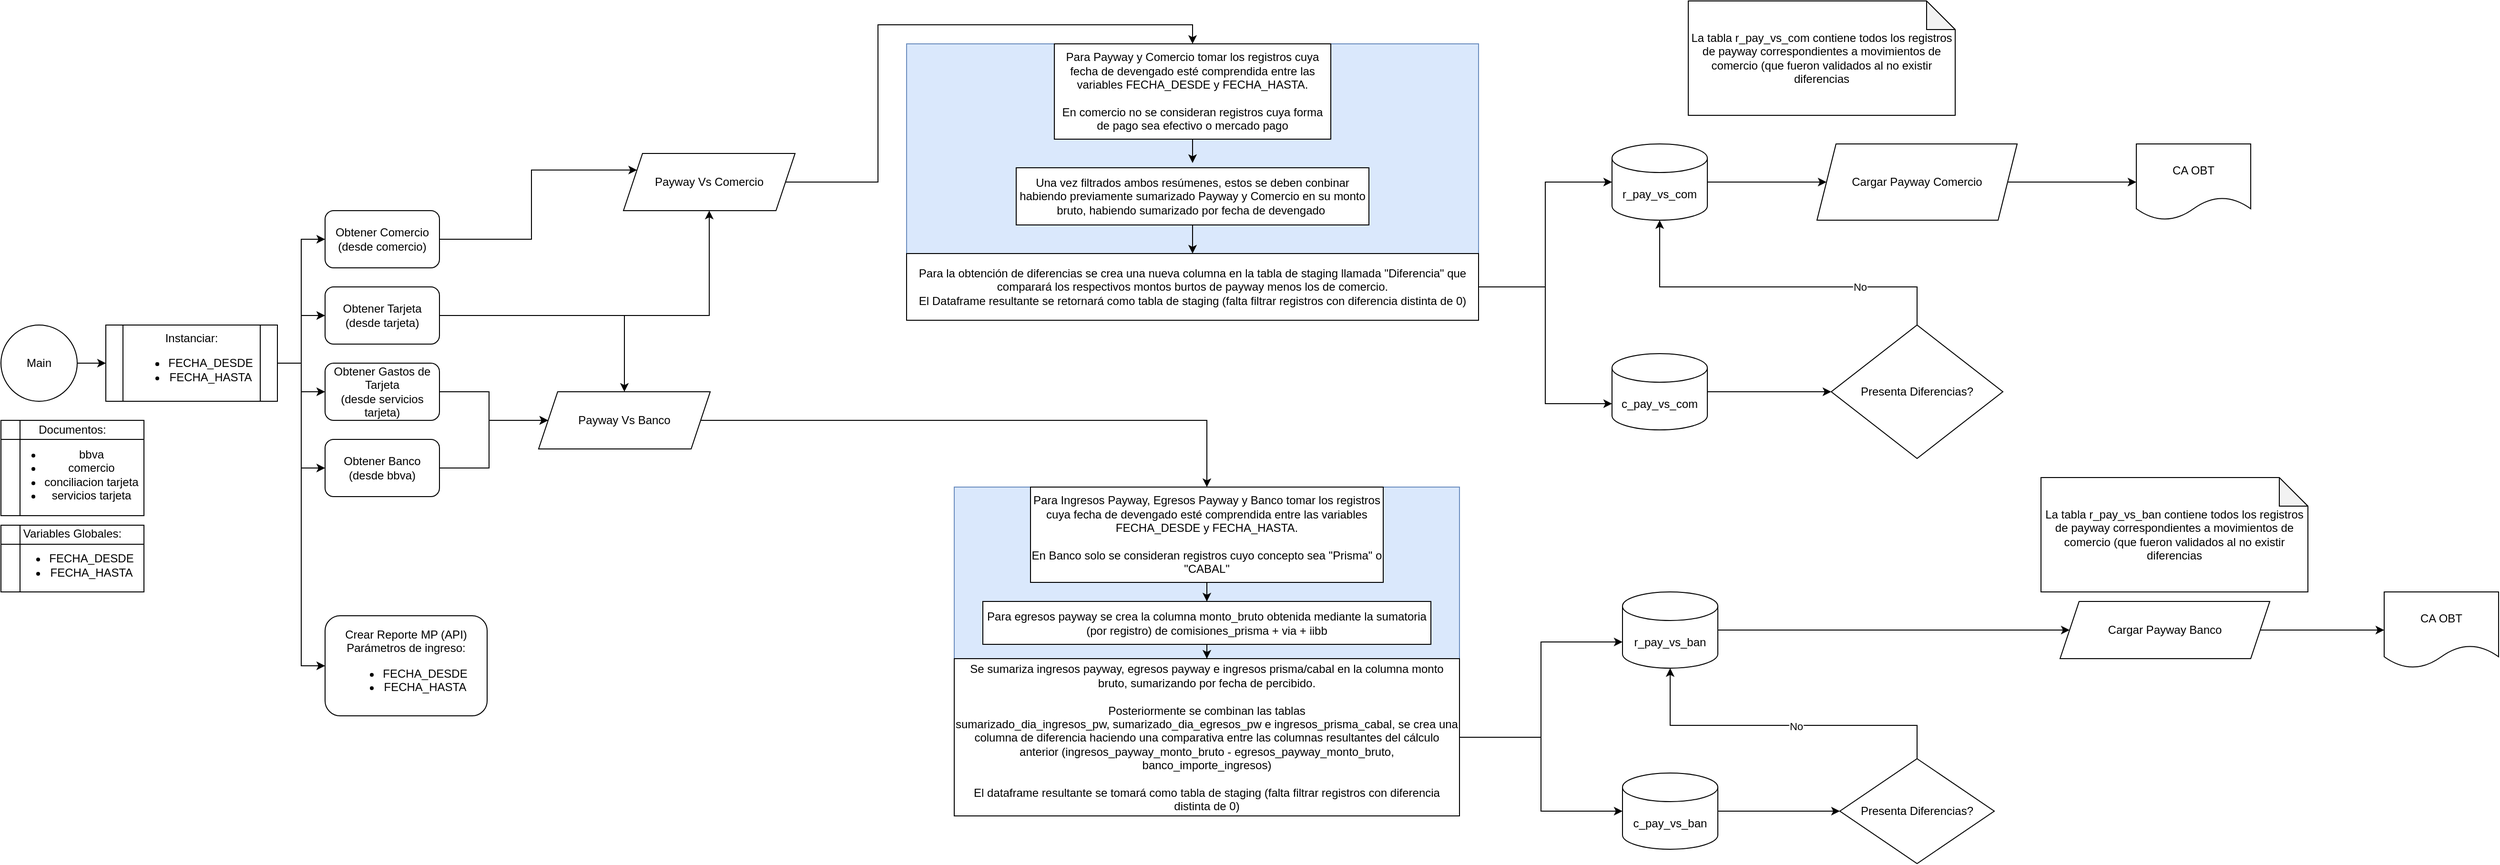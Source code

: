 <mxfile version="26.0.4">
  <diagram name="Página-1" id="W8_GP7UOTws-HAbCmVQn">
    <mxGraphModel dx="2514" dy="2037" grid="1" gridSize="10" guides="1" tooltips="1" connect="1" arrows="1" fold="1" page="1" pageScale="1" pageWidth="827" pageHeight="1169" math="0" shadow="0">
      <root>
        <mxCell id="0" />
        <mxCell id="1" parent="0" />
        <mxCell id="ivZ9lT4VuPYU5OSlLf_5-11" style="edgeStyle=orthogonalEdgeStyle;rounded=0;orthogonalLoop=1;jettySize=auto;html=1;" edge="1" parent="1" source="ivZ9lT4VuPYU5OSlLf_5-1" target="ivZ9lT4VuPYU5OSlLf_5-6">
          <mxGeometry relative="1" as="geometry" />
        </mxCell>
        <mxCell id="ivZ9lT4VuPYU5OSlLf_5-1" value="Obtener Banco&lt;div&gt;(desde bbva&lt;span style=&quot;background-color: transparent; color: light-dark(rgb(0, 0, 0), rgb(255, 255, 255));&quot;&gt;)&lt;/span&gt;&lt;/div&gt;" style="rounded=1;whiteSpace=wrap;html=1;" vertex="1" parent="1">
          <mxGeometry x="100" y="400" width="120" height="60" as="geometry" />
        </mxCell>
        <mxCell id="ivZ9lT4VuPYU5OSlLf_5-7" style="edgeStyle=orthogonalEdgeStyle;rounded=0;orthogonalLoop=1;jettySize=auto;html=1;exitX=1;exitY=0.5;exitDx=0;exitDy=0;entryX=0;entryY=0.25;entryDx=0;entryDy=0;" edge="1" parent="1" source="ivZ9lT4VuPYU5OSlLf_5-2" target="ivZ9lT4VuPYU5OSlLf_5-5">
          <mxGeometry relative="1" as="geometry" />
        </mxCell>
        <mxCell id="ivZ9lT4VuPYU5OSlLf_5-2" value="Obtener Comercio&lt;div&gt;(desde comercio)&lt;/div&gt;" style="rounded=1;whiteSpace=wrap;html=1;" vertex="1" parent="1">
          <mxGeometry x="100" y="160" width="120" height="60" as="geometry" />
        </mxCell>
        <mxCell id="ivZ9lT4VuPYU5OSlLf_5-9" style="edgeStyle=orthogonalEdgeStyle;rounded=0;orthogonalLoop=1;jettySize=auto;html=1;" edge="1" parent="1" source="ivZ9lT4VuPYU5OSlLf_5-3" target="ivZ9lT4VuPYU5OSlLf_5-6">
          <mxGeometry relative="1" as="geometry" />
        </mxCell>
        <mxCell id="ivZ9lT4VuPYU5OSlLf_5-33" style="edgeStyle=orthogonalEdgeStyle;rounded=0;orthogonalLoop=1;jettySize=auto;html=1;" edge="1" parent="1" source="ivZ9lT4VuPYU5OSlLf_5-3" target="ivZ9lT4VuPYU5OSlLf_5-5">
          <mxGeometry relative="1" as="geometry" />
        </mxCell>
        <mxCell id="ivZ9lT4VuPYU5OSlLf_5-3" value="Obtener Tarjeta&lt;div&gt;(desde tarjeta)&lt;/div&gt;" style="rounded=1;whiteSpace=wrap;html=1;" vertex="1" parent="1">
          <mxGeometry x="100" y="240" width="120" height="60" as="geometry" />
        </mxCell>
        <mxCell id="ivZ9lT4VuPYU5OSlLf_5-10" style="edgeStyle=orthogonalEdgeStyle;rounded=0;orthogonalLoop=1;jettySize=auto;html=1;" edge="1" parent="1" source="ivZ9lT4VuPYU5OSlLf_5-4" target="ivZ9lT4VuPYU5OSlLf_5-6">
          <mxGeometry relative="1" as="geometry" />
        </mxCell>
        <mxCell id="ivZ9lT4VuPYU5OSlLf_5-4" value="Obtener Gastos de Tarjeta&lt;div&gt;(desde servicios tarjeta)&lt;/div&gt;" style="rounded=1;whiteSpace=wrap;html=1;" vertex="1" parent="1">
          <mxGeometry x="100" y="320" width="120" height="60" as="geometry" />
        </mxCell>
        <mxCell id="ivZ9lT4VuPYU5OSlLf_5-80" style="edgeStyle=orthogonalEdgeStyle;rounded=0;orthogonalLoop=1;jettySize=auto;html=1;entryX=0.5;entryY=0;entryDx=0;entryDy=0;" edge="1" parent="1" source="ivZ9lT4VuPYU5OSlLf_5-5" target="ivZ9lT4VuPYU5OSlLf_5-34">
          <mxGeometry relative="1" as="geometry">
            <Array as="points">
              <mxPoint x="680" y="130" />
              <mxPoint x="680" y="-35" />
              <mxPoint x="1010" y="-35" />
            </Array>
          </mxGeometry>
        </mxCell>
        <mxCell id="ivZ9lT4VuPYU5OSlLf_5-5" value="Payway Vs Comercio" style="shape=parallelogram;perimeter=parallelogramPerimeter;whiteSpace=wrap;html=1;fixedSize=1;" vertex="1" parent="1">
          <mxGeometry x="413" y="100" width="180" height="60" as="geometry" />
        </mxCell>
        <mxCell id="ivZ9lT4VuPYU5OSlLf_5-77" style="edgeStyle=orthogonalEdgeStyle;rounded=0;orthogonalLoop=1;jettySize=auto;html=1;" edge="1" parent="1" source="ivZ9lT4VuPYU5OSlLf_5-6" target="ivZ9lT4VuPYU5OSlLf_5-40">
          <mxGeometry relative="1" as="geometry" />
        </mxCell>
        <mxCell id="ivZ9lT4VuPYU5OSlLf_5-6" value="Payway Vs Banco" style="shape=parallelogram;perimeter=parallelogramPerimeter;whiteSpace=wrap;html=1;fixedSize=1;" vertex="1" parent="1">
          <mxGeometry x="324" y="350" width="180" height="60" as="geometry" />
        </mxCell>
        <mxCell id="ivZ9lT4VuPYU5OSlLf_5-22" value="&lt;div&gt;Variables Globales:&lt;/div&gt;&lt;div&gt;&lt;ul&gt;&lt;li&gt;FECHA_DESDE&lt;/li&gt;&lt;li&gt;FECHA_HASTA&lt;/li&gt;&lt;/ul&gt;&lt;/div&gt;" style="shape=internalStorage;whiteSpace=wrap;html=1;backgroundOutline=1;" vertex="1" parent="1">
          <mxGeometry x="-240" y="490" width="150" height="70" as="geometry" />
        </mxCell>
        <mxCell id="ivZ9lT4VuPYU5OSlLf_5-31" style="edgeStyle=orthogonalEdgeStyle;rounded=0;orthogonalLoop=1;jettySize=auto;html=1;" edge="1" parent="1" source="ivZ9lT4VuPYU5OSlLf_5-23" target="ivZ9lT4VuPYU5OSlLf_5-24">
          <mxGeometry relative="1" as="geometry" />
        </mxCell>
        <mxCell id="ivZ9lT4VuPYU5OSlLf_5-23" value="Main" style="ellipse;whiteSpace=wrap;html=1;aspect=fixed;" vertex="1" parent="1">
          <mxGeometry x="-240" y="280" width="80" height="80" as="geometry" />
        </mxCell>
        <mxCell id="ivZ9lT4VuPYU5OSlLf_5-26" style="edgeStyle=orthogonalEdgeStyle;rounded=0;orthogonalLoop=1;jettySize=auto;html=1;entryX=0;entryY=0.5;entryDx=0;entryDy=0;" edge="1" parent="1" source="ivZ9lT4VuPYU5OSlLf_5-24" target="ivZ9lT4VuPYU5OSlLf_5-2">
          <mxGeometry relative="1" as="geometry" />
        </mxCell>
        <mxCell id="ivZ9lT4VuPYU5OSlLf_5-28" style="edgeStyle=orthogonalEdgeStyle;rounded=0;orthogonalLoop=1;jettySize=auto;html=1;entryX=0;entryY=0.5;entryDx=0;entryDy=0;" edge="1" parent="1" source="ivZ9lT4VuPYU5OSlLf_5-24" target="ivZ9lT4VuPYU5OSlLf_5-3">
          <mxGeometry relative="1" as="geometry" />
        </mxCell>
        <mxCell id="ivZ9lT4VuPYU5OSlLf_5-29" style="edgeStyle=orthogonalEdgeStyle;rounded=0;orthogonalLoop=1;jettySize=auto;html=1;entryX=0;entryY=0.5;entryDx=0;entryDy=0;" edge="1" parent="1" source="ivZ9lT4VuPYU5OSlLf_5-24" target="ivZ9lT4VuPYU5OSlLf_5-4">
          <mxGeometry relative="1" as="geometry" />
        </mxCell>
        <mxCell id="ivZ9lT4VuPYU5OSlLf_5-30" style="edgeStyle=orthogonalEdgeStyle;rounded=0;orthogonalLoop=1;jettySize=auto;html=1;entryX=0;entryY=0.5;entryDx=0;entryDy=0;" edge="1" parent="1" source="ivZ9lT4VuPYU5OSlLf_5-24" target="ivZ9lT4VuPYU5OSlLf_5-1">
          <mxGeometry relative="1" as="geometry" />
        </mxCell>
        <mxCell id="ivZ9lT4VuPYU5OSlLf_5-86" style="edgeStyle=orthogonalEdgeStyle;rounded=0;orthogonalLoop=1;jettySize=auto;html=1;entryX=0;entryY=0.5;entryDx=0;entryDy=0;" edge="1" parent="1" source="ivZ9lT4VuPYU5OSlLf_5-24" target="ivZ9lT4VuPYU5OSlLf_5-85">
          <mxGeometry relative="1" as="geometry" />
        </mxCell>
        <mxCell id="ivZ9lT4VuPYU5OSlLf_5-24" value="Instanciar:&lt;div&gt;&lt;ul&gt;&lt;li&gt;&lt;li&gt;FECHA_DESDE&lt;/li&gt;&lt;li&gt;FECHA_HASTA&lt;/li&gt;&lt;/li&gt;&lt;/ul&gt;&lt;/div&gt;" style="shape=process;whiteSpace=wrap;html=1;backgroundOutline=1;" vertex="1" parent="1">
          <mxGeometry x="-130" y="280" width="180" height="80" as="geometry" />
        </mxCell>
        <mxCell id="ivZ9lT4VuPYU5OSlLf_5-32" value="&lt;div&gt;Documentos:&lt;/div&gt;&lt;div&gt;&lt;ul&gt;&lt;li&gt;bbva&lt;/li&gt;&lt;li&gt;comercio&lt;/li&gt;&lt;li&gt;conciliacion tarjeta&lt;/li&gt;&lt;li&gt;servicios tarjeta&lt;/li&gt;&lt;/ul&gt;&lt;/div&gt;" style="shape=internalStorage;whiteSpace=wrap;html=1;backgroundOutline=1;" vertex="1" parent="1">
          <mxGeometry x="-240" y="380" width="150" height="100" as="geometry" />
        </mxCell>
        <mxCell id="ivZ9lT4VuPYU5OSlLf_5-38" value="" style="group;fillColor=#dae8fc;strokeColor=#6c8ebf;" vertex="1" connectable="0" parent="1">
          <mxGeometry x="710" y="-15" width="600" height="290" as="geometry" />
        </mxCell>
        <mxCell id="ivZ9lT4VuPYU5OSlLf_5-81" style="edgeStyle=orthogonalEdgeStyle;rounded=0;orthogonalLoop=1;jettySize=auto;html=1;" edge="1" parent="ivZ9lT4VuPYU5OSlLf_5-38" source="ivZ9lT4VuPYU5OSlLf_5-34">
          <mxGeometry relative="1" as="geometry">
            <mxPoint x="300" y="125" as="targetPoint" />
          </mxGeometry>
        </mxCell>
        <mxCell id="ivZ9lT4VuPYU5OSlLf_5-34" value="Para Payway y Comercio tomar los registros cuya fecha de devengado esté comprendida entre las variables FECHA_DESDE y FECHA_HASTA.&lt;br&gt;&lt;br&gt;En comercio no se consideran registros cuya forma de pago sea efectivo o mercado pago" style="rounded=0;whiteSpace=wrap;html=1;" vertex="1" parent="ivZ9lT4VuPYU5OSlLf_5-38">
          <mxGeometry x="155" width="290" height="100" as="geometry" />
        </mxCell>
        <mxCell id="ivZ9lT4VuPYU5OSlLf_5-84" style="edgeStyle=orthogonalEdgeStyle;rounded=0;orthogonalLoop=1;jettySize=auto;html=1;" edge="1" parent="ivZ9lT4VuPYU5OSlLf_5-38" source="ivZ9lT4VuPYU5OSlLf_5-35" target="ivZ9lT4VuPYU5OSlLf_5-36">
          <mxGeometry relative="1" as="geometry" />
        </mxCell>
        <mxCell id="ivZ9lT4VuPYU5OSlLf_5-35" value="Una vez filtrados ambos resúmenes, estos se deben conbinar habiendo previamente sumarizado Payway y Comercio en su monto bruto, habiendo sumarizado por fecha de devengado&amp;nbsp;" style="rounded=0;whiteSpace=wrap;html=1;" vertex="1" parent="ivZ9lT4VuPYU5OSlLf_5-38">
          <mxGeometry x="115" y="130" width="370" height="60" as="geometry" />
        </mxCell>
        <mxCell id="ivZ9lT4VuPYU5OSlLf_5-36" value="Para la obtención de diferencias se crea una nueva columna en la tabla de staging llamada &quot;Diferencia&quot; que comparará los respectivos montos burtos de payway menos los de comercio.&lt;div&gt;El Dataframe resultante se retornará como tabla de staging (falta filtrar registros con diferencia distinta de 0)&lt;/div&gt;" style="rounded=0;whiteSpace=wrap;html=1;" vertex="1" parent="ivZ9lT4VuPYU5OSlLf_5-38">
          <mxGeometry y="220" width="600" height="70" as="geometry" />
        </mxCell>
        <mxCell id="ivZ9lT4VuPYU5OSlLf_5-43" value="" style="group;fillColor=#dae8fc;strokeColor=#6c8ebf;" vertex="1" connectable="0" parent="1">
          <mxGeometry x="760" y="450" width="530" height="345" as="geometry" />
        </mxCell>
        <mxCell id="ivZ9lT4VuPYU5OSlLf_5-78" style="edgeStyle=orthogonalEdgeStyle;rounded=0;orthogonalLoop=1;jettySize=auto;html=1;entryX=0.5;entryY=0;entryDx=0;entryDy=0;" edge="1" parent="ivZ9lT4VuPYU5OSlLf_5-43" source="ivZ9lT4VuPYU5OSlLf_5-40" target="ivZ9lT4VuPYU5OSlLf_5-41">
          <mxGeometry relative="1" as="geometry" />
        </mxCell>
        <mxCell id="ivZ9lT4VuPYU5OSlLf_5-40" value="Para Ingresos Payway, Egresos Payway&amp;nbsp;y Banco tomar los registros cuya fecha de devengado esté comprendida entre las variables FECHA_DESDE y FECHA_HASTA.&lt;br&gt;&lt;br&gt;En Banco solo se consideran registros cuyo concepto sea &quot;Prisma&quot; o &quot;CABAL&quot;" style="rounded=0;whiteSpace=wrap;html=1;" vertex="1" parent="ivZ9lT4VuPYU5OSlLf_5-43">
          <mxGeometry x="80" width="370" height="100" as="geometry" />
        </mxCell>
        <mxCell id="ivZ9lT4VuPYU5OSlLf_5-79" style="edgeStyle=orthogonalEdgeStyle;rounded=0;orthogonalLoop=1;jettySize=auto;html=1;entryX=0.5;entryY=0;entryDx=0;entryDy=0;" edge="1" parent="ivZ9lT4VuPYU5OSlLf_5-43" source="ivZ9lT4VuPYU5OSlLf_5-41" target="ivZ9lT4VuPYU5OSlLf_5-42">
          <mxGeometry relative="1" as="geometry" />
        </mxCell>
        <mxCell id="ivZ9lT4VuPYU5OSlLf_5-41" value="Para egresos payway se crea la columna monto_bruto obtenida mediante la sumatoria (por registro) de comisiones_prisma + via + iibb" style="rounded=0;whiteSpace=wrap;html=1;" vertex="1" parent="ivZ9lT4VuPYU5OSlLf_5-43">
          <mxGeometry x="30" y="120" width="470" height="45" as="geometry" />
        </mxCell>
        <mxCell id="ivZ9lT4VuPYU5OSlLf_5-42" value="Se sumariza ingresos payway, egresos payway e ingresos prisma/cabal en la columna monto bruto, sumarizando por fecha de percibido.&lt;div&gt;&lt;br&gt;&lt;/div&gt;&lt;div&gt;Posteriormente se combinan las tablas sumarizado_dia_ingresos_pw,&amp;nbsp;&lt;span style=&quot;background-color: transparent; color: light-dark(rgb(0, 0, 0), rgb(255, 255, 255));&quot;&gt;sumarizado_dia_egresos_pw e ingresos_prisma_cabal, se crea una columna de diferencia haciendo una comparativa entre las columnas resultantes del cálculo anterior (ingresos_payway_monto_bruto -&amp;nbsp;&lt;/span&gt;&lt;span style=&quot;background-color: transparent; color: light-dark(rgb(0, 0, 0), rgb(255, 255, 255));&quot;&gt;egresos_payway_monto_bruto, banco_importe_ingresos&lt;/span&gt;&lt;span style=&quot;background-color: transparent; color: light-dark(rgb(0, 0, 0), rgb(255, 255, 255));&quot;&gt;)&lt;/span&gt;&lt;/div&gt;&lt;div&gt;&lt;span style=&quot;background-color: transparent; color: light-dark(rgb(0, 0, 0), rgb(255, 255, 255));&quot;&gt;&lt;br&gt;&lt;/span&gt;&lt;/div&gt;&lt;div&gt;&lt;span style=&quot;background-color: transparent; color: light-dark(rgb(0, 0, 0), rgb(255, 255, 255));&quot;&gt;El dataframe resultante se tomará como tabla de staging (falta filtrar registros con diferencia distinta de 0)&lt;/span&gt;&lt;/div&gt;" style="rounded=0;whiteSpace=wrap;html=1;" vertex="1" parent="ivZ9lT4VuPYU5OSlLf_5-43">
          <mxGeometry y="180" width="530" height="165" as="geometry" />
        </mxCell>
        <mxCell id="ivZ9lT4VuPYU5OSlLf_5-60" style="edgeStyle=orthogonalEdgeStyle;rounded=0;orthogonalLoop=1;jettySize=auto;html=1;entryX=0;entryY=0.5;entryDx=0;entryDy=0;" edge="1" parent="1" source="ivZ9lT4VuPYU5OSlLf_5-45" target="ivZ9lT4VuPYU5OSlLf_5-53">
          <mxGeometry relative="1" as="geometry" />
        </mxCell>
        <mxCell id="ivZ9lT4VuPYU5OSlLf_5-45" value="r_pay_vs_com" style="shape=cylinder3;whiteSpace=wrap;html=1;boundedLbl=1;backgroundOutline=1;size=15;" vertex="1" parent="1">
          <mxGeometry x="1450" y="90" width="100" height="80" as="geometry" />
        </mxCell>
        <mxCell id="ivZ9lT4VuPYU5OSlLf_5-76" style="edgeStyle=orthogonalEdgeStyle;rounded=0;orthogonalLoop=1;jettySize=auto;html=1;" edge="1" parent="1" source="ivZ9lT4VuPYU5OSlLf_5-46" target="ivZ9lT4VuPYU5OSlLf_5-52">
          <mxGeometry relative="1" as="geometry" />
        </mxCell>
        <mxCell id="ivZ9lT4VuPYU5OSlLf_5-46" value="r_pay_vs_ban" style="shape=cylinder3;whiteSpace=wrap;html=1;boundedLbl=1;backgroundOutline=1;size=15;" vertex="1" parent="1">
          <mxGeometry x="1461" y="560" width="100" height="80" as="geometry" />
        </mxCell>
        <mxCell id="ivZ9lT4VuPYU5OSlLf_5-47" style="edgeStyle=orthogonalEdgeStyle;rounded=0;orthogonalLoop=1;jettySize=auto;html=1;entryX=0;entryY=0;entryDx=0;entryDy=52.5;entryPerimeter=0;" edge="1" parent="1" source="ivZ9lT4VuPYU5OSlLf_5-42" target="ivZ9lT4VuPYU5OSlLf_5-46">
          <mxGeometry relative="1" as="geometry" />
        </mxCell>
        <mxCell id="ivZ9lT4VuPYU5OSlLf_5-48" style="edgeStyle=orthogonalEdgeStyle;rounded=0;orthogonalLoop=1;jettySize=auto;html=1;entryX=0;entryY=0.5;entryDx=0;entryDy=0;entryPerimeter=0;" edge="1" parent="1" source="ivZ9lT4VuPYU5OSlLf_5-36" target="ivZ9lT4VuPYU5OSlLf_5-45">
          <mxGeometry relative="1" as="geometry" />
        </mxCell>
        <mxCell id="ivZ9lT4VuPYU5OSlLf_5-49" value="Presenta Diferencias?" style="rhombus;whiteSpace=wrap;html=1;" vertex="1" parent="1">
          <mxGeometry x="1689" y="735" width="162" height="110" as="geometry" />
        </mxCell>
        <mxCell id="ivZ9lT4VuPYU5OSlLf_5-69" style="edgeStyle=orthogonalEdgeStyle;rounded=0;orthogonalLoop=1;jettySize=auto;html=1;exitX=1;exitY=0.5;exitDx=0;exitDy=0;entryX=0;entryY=0.5;entryDx=0;entryDy=0;" edge="1" parent="1" source="ivZ9lT4VuPYU5OSlLf_5-52" target="ivZ9lT4VuPYU5OSlLf_5-67">
          <mxGeometry relative="1" as="geometry" />
        </mxCell>
        <mxCell id="ivZ9lT4VuPYU5OSlLf_5-52" value="Cargar Payway Banco" style="shape=parallelogram;perimeter=parallelogramPerimeter;whiteSpace=wrap;html=1;fixedSize=1;" vertex="1" parent="1">
          <mxGeometry x="1920" y="570" width="220" height="60" as="geometry" />
        </mxCell>
        <mxCell id="ivZ9lT4VuPYU5OSlLf_5-65" style="edgeStyle=orthogonalEdgeStyle;rounded=0;orthogonalLoop=1;jettySize=auto;html=1;entryX=0;entryY=0.5;entryDx=0;entryDy=0;" edge="1" parent="1" source="ivZ9lT4VuPYU5OSlLf_5-53" target="ivZ9lT4VuPYU5OSlLf_5-64">
          <mxGeometry relative="1" as="geometry" />
        </mxCell>
        <mxCell id="ivZ9lT4VuPYU5OSlLf_5-53" value="Cargar Payway Comercio" style="shape=parallelogram;perimeter=parallelogramPerimeter;whiteSpace=wrap;html=1;fixedSize=1;" vertex="1" parent="1">
          <mxGeometry x="1665" y="90" width="210" height="80" as="geometry" />
        </mxCell>
        <mxCell id="ivZ9lT4VuPYU5OSlLf_5-54" value="Presenta Diferencias?" style="rhombus;whiteSpace=wrap;html=1;" vertex="1" parent="1">
          <mxGeometry x="1680" y="280" width="180" height="140" as="geometry" />
        </mxCell>
        <mxCell id="ivZ9lT4VuPYU5OSlLf_5-59" style="edgeStyle=orthogonalEdgeStyle;rounded=0;orthogonalLoop=1;jettySize=auto;html=1;" edge="1" parent="1" source="ivZ9lT4VuPYU5OSlLf_5-55" target="ivZ9lT4VuPYU5OSlLf_5-54">
          <mxGeometry relative="1" as="geometry" />
        </mxCell>
        <mxCell id="ivZ9lT4VuPYU5OSlLf_5-55" value="c_pay_vs_com" style="shape=cylinder3;whiteSpace=wrap;html=1;boundedLbl=1;backgroundOutline=1;size=15;" vertex="1" parent="1">
          <mxGeometry x="1450" y="310" width="100" height="80" as="geometry" />
        </mxCell>
        <mxCell id="ivZ9lT4VuPYU5OSlLf_5-56" style="edgeStyle=orthogonalEdgeStyle;rounded=0;orthogonalLoop=1;jettySize=auto;html=1;entryX=0;entryY=0;entryDx=0;entryDy=52.5;entryPerimeter=0;" edge="1" parent="1" source="ivZ9lT4VuPYU5OSlLf_5-36" target="ivZ9lT4VuPYU5OSlLf_5-55">
          <mxGeometry relative="1" as="geometry" />
        </mxCell>
        <mxCell id="ivZ9lT4VuPYU5OSlLf_5-61" style="edgeStyle=orthogonalEdgeStyle;rounded=0;orthogonalLoop=1;jettySize=auto;html=1;entryX=0.5;entryY=1;entryDx=0;entryDy=0;entryPerimeter=0;" edge="1" parent="1" source="ivZ9lT4VuPYU5OSlLf_5-54" target="ivZ9lT4VuPYU5OSlLf_5-45">
          <mxGeometry relative="1" as="geometry">
            <Array as="points">
              <mxPoint x="1770" y="240" />
              <mxPoint x="1500" y="240" />
            </Array>
          </mxGeometry>
        </mxCell>
        <mxCell id="ivZ9lT4VuPYU5OSlLf_5-62" value="No" style="edgeLabel;html=1;align=center;verticalAlign=middle;resizable=0;points=[];" vertex="1" connectable="0" parent="ivZ9lT4VuPYU5OSlLf_5-61">
          <mxGeometry x="-0.47" relative="1" as="geometry">
            <mxPoint as="offset" />
          </mxGeometry>
        </mxCell>
        <mxCell id="ivZ9lT4VuPYU5OSlLf_5-63" value="La tabla r_pay_vs_com contiene todos los registros de payway correspondientes a movimientos de comercio (que fueron validados al no existir diferencias" style="shape=note;whiteSpace=wrap;html=1;backgroundOutline=1;darkOpacity=0.05;" vertex="1" parent="1">
          <mxGeometry x="1530" y="-60" width="280" height="120" as="geometry" />
        </mxCell>
        <mxCell id="ivZ9lT4VuPYU5OSlLf_5-64" value="CA OBT" style="shape=document;whiteSpace=wrap;html=1;boundedLbl=1;" vertex="1" parent="1">
          <mxGeometry x="2000" y="90" width="120" height="80" as="geometry" />
        </mxCell>
        <mxCell id="ivZ9lT4VuPYU5OSlLf_5-66" value="La tabla r_pay_vs_ban contiene todos los registros de payway correspondientes a movimientos de comercio (que fueron validados al no existir diferencias" style="shape=note;whiteSpace=wrap;html=1;backgroundOutline=1;darkOpacity=0.05;" vertex="1" parent="1">
          <mxGeometry x="1900" y="440" width="280" height="120" as="geometry" />
        </mxCell>
        <mxCell id="ivZ9lT4VuPYU5OSlLf_5-67" value="CA OBT" style="shape=document;whiteSpace=wrap;html=1;boundedLbl=1;" vertex="1" parent="1">
          <mxGeometry x="2260" y="560" width="120" height="80" as="geometry" />
        </mxCell>
        <mxCell id="ivZ9lT4VuPYU5OSlLf_5-73" style="edgeStyle=orthogonalEdgeStyle;rounded=0;orthogonalLoop=1;jettySize=auto;html=1;" edge="1" parent="1" source="ivZ9lT4VuPYU5OSlLf_5-71" target="ivZ9lT4VuPYU5OSlLf_5-49">
          <mxGeometry relative="1" as="geometry" />
        </mxCell>
        <mxCell id="ivZ9lT4VuPYU5OSlLf_5-71" value="c_pay_vs_ban" style="shape=cylinder3;whiteSpace=wrap;html=1;boundedLbl=1;backgroundOutline=1;size=15;" vertex="1" parent="1">
          <mxGeometry x="1461" y="750" width="100" height="80" as="geometry" />
        </mxCell>
        <mxCell id="ivZ9lT4VuPYU5OSlLf_5-72" style="edgeStyle=orthogonalEdgeStyle;rounded=0;orthogonalLoop=1;jettySize=auto;html=1;entryX=0;entryY=0.5;entryDx=0;entryDy=0;entryPerimeter=0;" edge="1" parent="1" source="ivZ9lT4VuPYU5OSlLf_5-42" target="ivZ9lT4VuPYU5OSlLf_5-71">
          <mxGeometry relative="1" as="geometry" />
        </mxCell>
        <mxCell id="ivZ9lT4VuPYU5OSlLf_5-74" style="edgeStyle=orthogonalEdgeStyle;rounded=0;orthogonalLoop=1;jettySize=auto;html=1;entryX=0.5;entryY=1;entryDx=0;entryDy=0;entryPerimeter=0;" edge="1" parent="1" source="ivZ9lT4VuPYU5OSlLf_5-49" target="ivZ9lT4VuPYU5OSlLf_5-46">
          <mxGeometry relative="1" as="geometry">
            <Array as="points">
              <mxPoint x="1770" y="700" />
              <mxPoint x="1511" y="700" />
            </Array>
          </mxGeometry>
        </mxCell>
        <mxCell id="ivZ9lT4VuPYU5OSlLf_5-75" value="No" style="edgeLabel;html=1;align=center;verticalAlign=middle;resizable=0;points=[];" vertex="1" connectable="0" parent="ivZ9lT4VuPYU5OSlLf_5-74">
          <mxGeometry x="-0.082" y="1" relative="1" as="geometry">
            <mxPoint as="offset" />
          </mxGeometry>
        </mxCell>
        <mxCell id="ivZ9lT4VuPYU5OSlLf_5-85" value="Crear Reporte MP (API)&lt;div&gt;Parámetros de ingreso:&lt;/div&gt;&lt;div&gt;&lt;ul&gt;&lt;li&gt;FECHA_DESDE&lt;/li&gt;&lt;li&gt;FECHA_HASTA&lt;/li&gt;&lt;/ul&gt;&lt;/div&gt;" style="rounded=1;whiteSpace=wrap;html=1;" vertex="1" parent="1">
          <mxGeometry x="100" y="585" width="170" height="105" as="geometry" />
        </mxCell>
      </root>
    </mxGraphModel>
  </diagram>
</mxfile>
